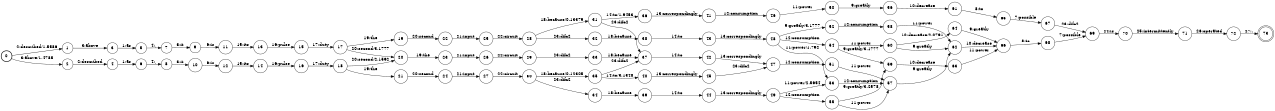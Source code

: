 digraph FST {
rankdir = LR;
size = "8.5,11";
label = "";
center = 1;
orientation = Portrait;
ranksep = "0.4";
nodesep = "0.25";
0 [label = "0", shape = circle, style = bold, fontsize = 14]
	0 -> 1 [label = "2:described/1.5586", fontsize = 14];
	0 -> 2 [label = "3:above/1.4785", fontsize = 14];
1 [label = "1", shape = circle, style = solid, fontsize = 14]
	1 -> 3 [label = "3:above", fontsize = 14];
2 [label = "2", shape = circle, style = solid, fontsize = 14]
	2 -> 4 [label = "2:described", fontsize = 14];
3 [label = "3", shape = circle, style = solid, fontsize = 14]
	3 -> 5 [label = "1:as", fontsize = 14];
4 [label = "4", shape = circle, style = solid, fontsize = 14]
	4 -> 6 [label = "1:as", fontsize = 14];
5 [label = "5", shape = circle, style = solid, fontsize = 14]
	5 -> 7 [label = "4:,", fontsize = 14];
6 [label = "6", shape = circle, style = solid, fontsize = 14]
	6 -> 8 [label = "4:,", fontsize = 14];
7 [label = "7", shape = circle, style = solid, fontsize = 14]
	7 -> 9 [label = "5:it", fontsize = 14];
8 [label = "8", shape = circle, style = solid, fontsize = 14]
	8 -> 10 [label = "5:it", fontsize = 14];
9 [label = "9", shape = circle, style = solid, fontsize = 14]
	9 -> 11 [label = "6:is", fontsize = 14];
10 [label = "10", shape = circle, style = solid, fontsize = 14]
	10 -> 12 [label = "6:is", fontsize = 14];
11 [label = "11", shape = circle, style = solid, fontsize = 14]
	11 -> 13 [label = "15:its", fontsize = 14];
12 [label = "12", shape = circle, style = solid, fontsize = 14]
	12 -> 14 [label = "15:its", fontsize = 14];
13 [label = "13", shape = circle, style = solid, fontsize = 14]
	13 -> 15 [label = "16:pulse", fontsize = 14];
14 [label = "14", shape = circle, style = solid, fontsize = 14]
	14 -> 16 [label = "16:pulse", fontsize = 14];
15 [label = "15", shape = circle, style = solid, fontsize = 14]
	15 -> 17 [label = "17:duty", fontsize = 14];
16 [label = "16", shape = circle, style = solid, fontsize = 14]
	16 -> 18 [label = "17:duty", fontsize = 14];
17 [label = "17", shape = circle, style = solid, fontsize = 14]
	17 -> 19 [label = "19:the", fontsize = 14];
	17 -> 20 [label = "20:second/3.1777", fontsize = 14];
18 [label = "18", shape = circle, style = solid, fontsize = 14]
	18 -> 21 [label = "19:the", fontsize = 14];
	18 -> 20 [label = "20:second/2.1592", fontsize = 14];
19 [label = "19", shape = circle, style = solid, fontsize = 14]
	19 -> 22 [label = "20:second", fontsize = 14];
20 [label = "20", shape = circle, style = solid, fontsize = 14]
	20 -> 23 [label = "19:the", fontsize = 14];
21 [label = "21", shape = circle, style = solid, fontsize = 14]
	21 -> 24 [label = "20:second", fontsize = 14];
22 [label = "22", shape = circle, style = solid, fontsize = 14]
	22 -> 25 [label = "21:input", fontsize = 14];
23 [label = "23", shape = circle, style = solid, fontsize = 14]
	23 -> 26 [label = "21:input", fontsize = 14];
24 [label = "24", shape = circle, style = solid, fontsize = 14]
	24 -> 27 [label = "21:input", fontsize = 14];
25 [label = "25", shape = circle, style = solid, fontsize = 14]
	25 -> 28 [label = "22:circuit", fontsize = 14];
26 [label = "26", shape = circle, style = solid, fontsize = 14]
	26 -> 29 [label = "22:circuit", fontsize = 14];
27 [label = "27", shape = circle, style = solid, fontsize = 14]
	27 -> 30 [label = "22:circuit", fontsize = 14];
28 [label = "28", shape = circle, style = solid, fontsize = 14]
	28 -> 31 [label = "18:because/0.13379", fontsize = 14];
	28 -> 32 [label = "23:difc2", fontsize = 14];
29 [label = "29", shape = circle, style = solid, fontsize = 14]
	29 -> 33 [label = "23:difc2", fontsize = 14];
30 [label = "30", shape = circle, style = solid, fontsize = 14]
	30 -> 35 [label = "18:because/0.12305", fontsize = 14];
	30 -> 34 [label = "23:difc2", fontsize = 14];
31 [label = "31", shape = circle, style = solid, fontsize = 14]
	31 -> 36 [label = "14:to/1.9453", fontsize = 14];
	31 -> 37 [label = "23:difc2", fontsize = 14];
32 [label = "32", shape = circle, style = solid, fontsize = 14]
	32 -> 38 [label = "18:because", fontsize = 14];
33 [label = "33", shape = circle, style = solid, fontsize = 14]
	33 -> 37 [label = "18:because", fontsize = 14];
34 [label = "34", shape = circle, style = solid, fontsize = 14]
	34 -> 39 [label = "18:because", fontsize = 14];
35 [label = "35", shape = circle, style = solid, fontsize = 14]
	35 -> 40 [label = "14:to/3.1348", fontsize = 14];
	35 -> 37 [label = "23:difc2", fontsize = 14];
36 [label = "36", shape = circle, style = solid, fontsize = 14]
	36 -> 41 [label = "13:correspondingly", fontsize = 14];
37 [label = "37", shape = circle, style = solid, fontsize = 14]
	37 -> 42 [label = "14:to", fontsize = 14];
38 [label = "38", shape = circle, style = solid, fontsize = 14]
	38 -> 43 [label = "14:to", fontsize = 14];
39 [label = "39", shape = circle, style = solid, fontsize = 14]
	39 -> 44 [label = "14:to", fontsize = 14];
40 [label = "40", shape = circle, style = solid, fontsize = 14]
	40 -> 45 [label = "13:correspondingly", fontsize = 14];
41 [label = "41", shape = circle, style = solid, fontsize = 14]
	41 -> 46 [label = "12:consumption", fontsize = 14];
42 [label = "42", shape = circle, style = solid, fontsize = 14]
	42 -> 47 [label = "13:correspondingly", fontsize = 14];
43 [label = "43", shape = circle, style = solid, fontsize = 14]
	43 -> 48 [label = "13:correspondingly", fontsize = 14];
44 [label = "44", shape = circle, style = solid, fontsize = 14]
	44 -> 49 [label = "13:correspondingly", fontsize = 14];
45 [label = "45", shape = circle, style = solid, fontsize = 14]
	45 -> 47 [label = "23:difc2", fontsize = 14];
46 [label = "46", shape = circle, style = solid, fontsize = 14]
	46 -> 50 [label = "11:power", fontsize = 14];
47 [label = "47", shape = circle, style = solid, fontsize = 14]
	47 -> 51 [label = "12:consumption", fontsize = 14];
48 [label = "48", shape = circle, style = solid, fontsize = 14]
	48 -> 52 [label = "9:greatly/3.1777", fontsize = 14];
	48 -> 53 [label = "11:power/1.792", fontsize = 14];
	48 -> 54 [label = "12:consumption", fontsize = 14];
49 [label = "49", shape = circle, style = solid, fontsize = 14]
	49 -> 53 [label = "11:power/2.5654", fontsize = 14];
	49 -> 55 [label = "12:consumption", fontsize = 14];
50 [label = "50", shape = circle, style = solid, fontsize = 14]
	50 -> 56 [label = "9:greatly", fontsize = 14];
51 [label = "51", shape = circle, style = solid, fontsize = 14]
	51 -> 57 [label = "11:power", fontsize = 14];
52 [label = "52", shape = circle, style = solid, fontsize = 14]
	52 -> 58 [label = "12:consumption", fontsize = 14];
53 [label = "53", shape = circle, style = solid, fontsize = 14]
	53 -> 57 [label = "12:consumption", fontsize = 14];
54 [label = "54", shape = circle, style = solid, fontsize = 14]
	54 -> 59 [label = "9:greatly/3.1777", fontsize = 14];
	54 -> 60 [label = "11:power", fontsize = 14];
55 [label = "55", shape = circle, style = solid, fontsize = 14]
	55 -> 59 [label = "9:greatly/3.2578", fontsize = 14];
	55 -> 57 [label = "11:power", fontsize = 14];
56 [label = "56", shape = circle, style = solid, fontsize = 14]
	56 -> 61 [label = "10:decrease", fontsize = 14];
57 [label = "57", shape = circle, style = solid, fontsize = 14]
	57 -> 62 [label = "9:greatly", fontsize = 14];
58 [label = "58", shape = circle, style = solid, fontsize = 14]
	58 -> 62 [label = "11:power", fontsize = 14];
59 [label = "59", shape = circle, style = solid, fontsize = 14]
	59 -> 63 [label = "10:decrease", fontsize = 14];
60 [label = "60", shape = circle, style = solid, fontsize = 14]
	60 -> 62 [label = "9:greatly", fontsize = 14];
	60 -> 64 [label = "10:decrease/2.0791", fontsize = 14];
61 [label = "61", shape = circle, style = solid, fontsize = 14]
	61 -> 65 [label = "8:to", fontsize = 14];
62 [label = "62", shape = circle, style = solid, fontsize = 14]
	62 -> 66 [label = "10:decrease", fontsize = 14];
63 [label = "63", shape = circle, style = solid, fontsize = 14]
	63 -> 66 [label = "11:power", fontsize = 14];
64 [label = "64", shape = circle, style = solid, fontsize = 14]
	64 -> 66 [label = "9:greatly", fontsize = 14];
65 [label = "65", shape = circle, style = solid, fontsize = 14]
	65 -> 67 [label = "7:possible", fontsize = 14];
66 [label = "66", shape = circle, style = solid, fontsize = 14]
	66 -> 68 [label = "8:to", fontsize = 14];
67 [label = "67", shape = circle, style = solid, fontsize = 14]
	67 -> 69 [label = "23:difc2", fontsize = 14];
68 [label = "68", shape = circle, style = solid, fontsize = 14]
	68 -> 69 [label = "7:possible", fontsize = 14];
69 [label = "69", shape = circle, style = solid, fontsize = 14]
	69 -> 70 [label = "24:is", fontsize = 14];
70 [label = "70", shape = circle, style = solid, fontsize = 14]
	70 -> 71 [label = "25:intermittently", fontsize = 14];
71 [label = "71", shape = circle, style = solid, fontsize = 14]
	71 -> 72 [label = "26:operated", fontsize = 14];
72 [label = "72", shape = circle, style = solid, fontsize = 14]
	72 -> 73 [label = "27:.", fontsize = 14];
73 [label = "73", shape = doublecircle, style = solid, fontsize = 14]
}
